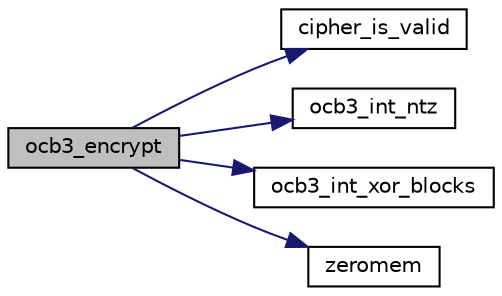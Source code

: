 digraph "ocb3_encrypt"
{
 // LATEX_PDF_SIZE
  edge [fontname="Helvetica",fontsize="10",labelfontname="Helvetica",labelfontsize="10"];
  node [fontname="Helvetica",fontsize="10",shape=record];
  rankdir="LR";
  Node0 [label="ocb3_encrypt",height=0.2,width=0.4,color="black", fillcolor="grey75", style="filled", fontcolor="black",tooltip="Encrypt blocks of data with OCB."];
  Node0 -> Node1 [color="midnightblue",fontsize="10",style="solid",fontname="Helvetica"];
  Node1 [label="cipher_is_valid",height=0.2,width=0.4,color="black", fillcolor="white", style="filled",URL="$tomcrypt__cipher_8h.html#ac30eb68934c4ca07205344dc9d159221",tooltip=" "];
  Node0 -> Node2 [color="midnightblue",fontsize="10",style="solid",fontname="Helvetica"];
  Node2 [label="ocb3_int_ntz",height=0.2,width=0.4,color="black", fillcolor="white", style="filled",URL="$ocb3__int__ntz_8c.html#ac4af92f890be670e795a758ec452b402",tooltip="Returns the number of leading zero bits [from lsb up] (internal function)"];
  Node0 -> Node3 [color="midnightblue",fontsize="10",style="solid",fontname="Helvetica"];
  Node3 [label="ocb3_int_xor_blocks",height=0.2,width=0.4,color="black", fillcolor="white", style="filled",URL="$ocb3__int__xor__blocks_8c.html#a5bf6caa4615657cdfd8f8941620a987c",tooltip="Compute xor for two blocks of bytes 'out = block_a XOR block_b' (internal function)"];
  Node0 -> Node4 [color="midnightblue",fontsize="10",style="solid",fontname="Helvetica"];
  Node4 [label="zeromem",height=0.2,width=0.4,color="black", fillcolor="white", style="filled",URL="$tomcrypt__misc_8h.html#a63b6e188713790263bfd3612fe8b398f",tooltip="Zero a block of memory."];
}
